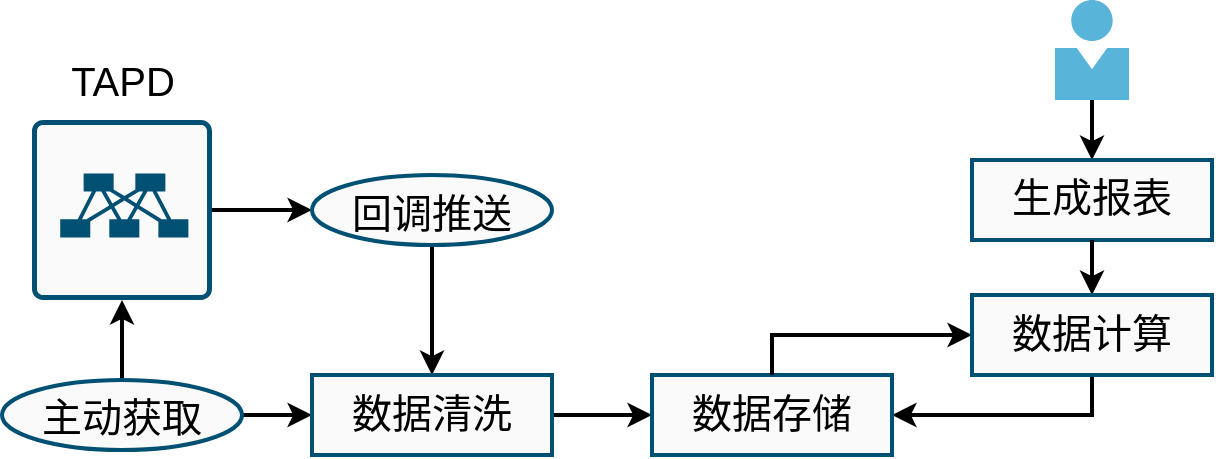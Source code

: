 <mxfile version="20.2.0" type="github">
  <diagram id="EPx8Ix9m71qAaNsy036W" name="第 1 页">
    <mxGraphModel dx="2066" dy="1129" grid="0" gridSize="10" guides="1" tooltips="1" connect="1" arrows="1" fold="1" page="1" pageScale="1" pageWidth="827" pageHeight="1169" math="0" shadow="0">
      <root>
        <mxCell id="0" />
        <mxCell id="1" parent="0" />
        <mxCell id="9wMJCasg8OFBKxVlcIe8-8" style="edgeStyle=orthogonalEdgeStyle;rounded=0;orthogonalLoop=1;jettySize=auto;html=1;exitX=1;exitY=0.5;exitDx=0;exitDy=0;exitPerimeter=0;entryX=0;entryY=0.5;entryDx=0;entryDy=0;fontSize=20;strokeWidth=2;" edge="1" parent="1" source="9wMJCasg8OFBKxVlcIe8-2" target="9wMJCasg8OFBKxVlcIe8-7">
          <mxGeometry relative="1" as="geometry" />
        </mxCell>
        <mxCell id="9wMJCasg8OFBKxVlcIe8-2" value="" style="sketch=0;points=[[0.015,0.015,0],[0.985,0.015,0],[0.985,0.985,0],[0.015,0.985,0],[0.25,0,0],[0.5,0,0],[0.75,0,0],[1,0.25,0],[1,0.5,0],[1,0.75,0],[0.75,1,0],[0.5,1,0],[0.25,1,0],[0,0.75,0],[0,0.5,0],[0,0.25,0]];verticalLabelPosition=bottom;html=1;verticalAlign=top;aspect=fixed;align=center;pointerEvents=1;shape=mxgraph.cisco19.rect;prIcon=nexus_9300;fillColor=#FAFAFA;strokeColor=#005073;fontSize=20;" vertex="1" parent="1">
          <mxGeometry x="200" y="250" width="90" height="90" as="geometry" />
        </mxCell>
        <mxCell id="9wMJCasg8OFBKxVlcIe8-9" style="edgeStyle=orthogonalEdgeStyle;rounded=0;orthogonalLoop=1;jettySize=auto;html=1;exitX=0.5;exitY=0;exitDx=0;exitDy=0;entryX=0.5;entryY=1;entryDx=0;entryDy=0;entryPerimeter=0;fontSize=20;strokeWidth=2;" edge="1" parent="1" source="9wMJCasg8OFBKxVlcIe8-3" target="9wMJCasg8OFBKxVlcIe8-2">
          <mxGeometry relative="1" as="geometry" />
        </mxCell>
        <mxCell id="9wMJCasg8OFBKxVlcIe8-13" style="edgeStyle=orthogonalEdgeStyle;rounded=0;orthogonalLoop=1;jettySize=auto;html=1;exitX=1;exitY=0.5;exitDx=0;exitDy=0;entryX=0;entryY=0.5;entryDx=0;entryDy=0;fontSize=20;strokeWidth=2;" edge="1" parent="1" source="9wMJCasg8OFBKxVlcIe8-3" target="9wMJCasg8OFBKxVlcIe8-10">
          <mxGeometry relative="1" as="geometry" />
        </mxCell>
        <mxCell id="9wMJCasg8OFBKxVlcIe8-3" value="主动获取" style="ellipse;whiteSpace=wrap;html=1;fontSize=20;verticalAlign=top;fillColor=#FAFAFA;strokeColor=#005073;sketch=0;strokeWidth=2;" vertex="1" parent="1">
          <mxGeometry x="185" y="380" width="120" height="35" as="geometry" />
        </mxCell>
        <mxCell id="9wMJCasg8OFBKxVlcIe8-6" value="TAPD" style="text;html=1;align=center;verticalAlign=middle;resizable=0;points=[];autosize=1;strokeColor=none;fillColor=none;fontSize=20;" vertex="1" parent="1">
          <mxGeometry x="205" y="210" width="80" height="40" as="geometry" />
        </mxCell>
        <mxCell id="9wMJCasg8OFBKxVlcIe8-11" value="" style="edgeStyle=orthogonalEdgeStyle;rounded=0;orthogonalLoop=1;jettySize=auto;html=1;fontSize=20;strokeWidth=2;" edge="1" parent="1" source="9wMJCasg8OFBKxVlcIe8-7" target="9wMJCasg8OFBKxVlcIe8-10">
          <mxGeometry relative="1" as="geometry" />
        </mxCell>
        <mxCell id="9wMJCasg8OFBKxVlcIe8-7" value="回调推送" style="ellipse;whiteSpace=wrap;html=1;fontSize=20;verticalAlign=top;fillColor=#FAFAFA;strokeColor=#005073;sketch=0;strokeWidth=2;" vertex="1" parent="1">
          <mxGeometry x="340" y="277.5" width="120" height="35" as="geometry" />
        </mxCell>
        <mxCell id="9wMJCasg8OFBKxVlcIe8-18" style="edgeStyle=orthogonalEdgeStyle;rounded=0;orthogonalLoop=1;jettySize=auto;html=1;exitX=1;exitY=0.5;exitDx=0;exitDy=0;entryX=0;entryY=0.5;entryDx=0;entryDy=0;fontSize=20;strokeWidth=2;" edge="1" parent="1" source="9wMJCasg8OFBKxVlcIe8-10" target="9wMJCasg8OFBKxVlcIe8-17">
          <mxGeometry relative="1" as="geometry" />
        </mxCell>
        <mxCell id="9wMJCasg8OFBKxVlcIe8-10" value="数据清洗" style="whiteSpace=wrap;html=1;fontSize=20;verticalAlign=top;fillColor=#FAFAFA;strokeColor=#005073;sketch=0;strokeWidth=2;" vertex="1" parent="1">
          <mxGeometry x="340" y="377.5" width="120" height="40" as="geometry" />
        </mxCell>
        <mxCell id="9wMJCasg8OFBKxVlcIe8-14" value="" style="sketch=0;aspect=fixed;html=1;points=[];align=center;image;fontSize=12;image=img/lib/mscae/Person.svg;" vertex="1" parent="1">
          <mxGeometry x="711.5" y="190" width="37" height="50" as="geometry" />
        </mxCell>
        <mxCell id="9wMJCasg8OFBKxVlcIe8-26" style="edgeStyle=orthogonalEdgeStyle;rounded=0;orthogonalLoop=1;jettySize=auto;html=1;exitX=1;exitY=0.5;exitDx=0;exitDy=0;entryX=0.5;entryY=1;entryDx=0;entryDy=0;fontSize=20;startArrow=classic;startFill=1;endArrow=none;endFill=0;strokeWidth=2;" edge="1" parent="1" source="9wMJCasg8OFBKxVlcIe8-17" target="9wMJCasg8OFBKxVlcIe8-23">
          <mxGeometry relative="1" as="geometry" />
        </mxCell>
        <mxCell id="9wMJCasg8OFBKxVlcIe8-17" value="数据存储" style="whiteSpace=wrap;html=1;fontSize=20;verticalAlign=top;fillColor=#FAFAFA;strokeColor=#005073;sketch=0;strokeWidth=2;" vertex="1" parent="1">
          <mxGeometry x="510" y="377.5" width="120" height="40" as="geometry" />
        </mxCell>
        <mxCell id="9wMJCasg8OFBKxVlcIe8-20" style="edgeStyle=orthogonalEdgeStyle;rounded=0;orthogonalLoop=1;jettySize=auto;html=1;exitX=0.5;exitY=0;exitDx=0;exitDy=0;fontSize=20;startArrow=classic;startFill=1;endArrow=none;endFill=0;strokeWidth=2;" edge="1" parent="1" source="9wMJCasg8OFBKxVlcIe8-19" target="9wMJCasg8OFBKxVlcIe8-14">
          <mxGeometry relative="1" as="geometry" />
        </mxCell>
        <mxCell id="9wMJCasg8OFBKxVlcIe8-19" value="生成报表" style="whiteSpace=wrap;html=1;fontSize=20;verticalAlign=top;fillColor=#FAFAFA;strokeColor=#005073;sketch=0;strokeWidth=2;" vertex="1" parent="1">
          <mxGeometry x="670" y="270" width="120" height="40" as="geometry" />
        </mxCell>
        <mxCell id="9wMJCasg8OFBKxVlcIe8-25" style="edgeStyle=orthogonalEdgeStyle;rounded=0;orthogonalLoop=1;jettySize=auto;html=1;exitX=0.5;exitY=0;exitDx=0;exitDy=0;entryX=0.5;entryY=1;entryDx=0;entryDy=0;fontSize=20;startArrow=classic;startFill=1;endArrow=none;endFill=0;strokeWidth=2;" edge="1" parent="1" source="9wMJCasg8OFBKxVlcIe8-23" target="9wMJCasg8OFBKxVlcIe8-19">
          <mxGeometry relative="1" as="geometry" />
        </mxCell>
        <mxCell id="9wMJCasg8OFBKxVlcIe8-27" style="edgeStyle=orthogonalEdgeStyle;rounded=0;orthogonalLoop=1;jettySize=auto;html=1;exitX=0;exitY=0.5;exitDx=0;exitDy=0;entryX=0.5;entryY=0;entryDx=0;entryDy=0;fontSize=20;startArrow=classic;startFill=1;endArrow=none;endFill=0;strokeWidth=2;" edge="1" parent="1" source="9wMJCasg8OFBKxVlcIe8-23" target="9wMJCasg8OFBKxVlcIe8-17">
          <mxGeometry relative="1" as="geometry" />
        </mxCell>
        <mxCell id="9wMJCasg8OFBKxVlcIe8-23" value="数据计算" style="whiteSpace=wrap;html=1;fontSize=20;verticalAlign=top;fillColor=#FAFAFA;strokeColor=#005073;sketch=0;strokeWidth=2;" vertex="1" parent="1">
          <mxGeometry x="670" y="337.5" width="120" height="40" as="geometry" />
        </mxCell>
      </root>
    </mxGraphModel>
  </diagram>
</mxfile>
